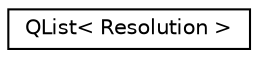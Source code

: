 digraph "类继承关系图"
{
  edge [fontname="Helvetica",fontsize="10",labelfontname="Helvetica",labelfontsize="10"];
  node [fontname="Helvetica",fontsize="10",shape=record];
  rankdir="LR";
  Node0 [label="QList\< Resolution \>",height=0.2,width=0.4,color="black", fillcolor="white", style="filled",URL="$class_q_list.html"];
}
